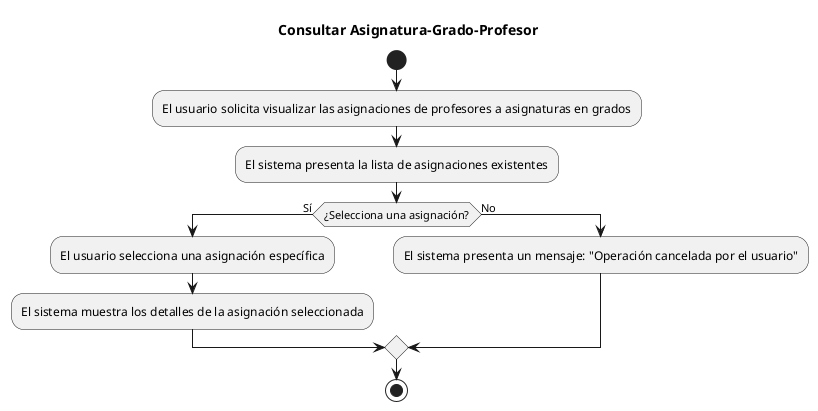 @startuml

title Consultar Asignatura-Grado-Profesor

start
:El usuario solicita visualizar las asignaciones de profesores a asignaturas en grados;
:El sistema presenta la lista de asignaciones existentes;
if (¿Selecciona una asignación?) then (Sí)
:El usuario selecciona una asignación específica;
:El sistema muestra los detalles de la asignación seleccionada;
else (No)
:El sistema presenta un mensaje: "Operación cancelada por el usuario";
endif
stop

@enduml